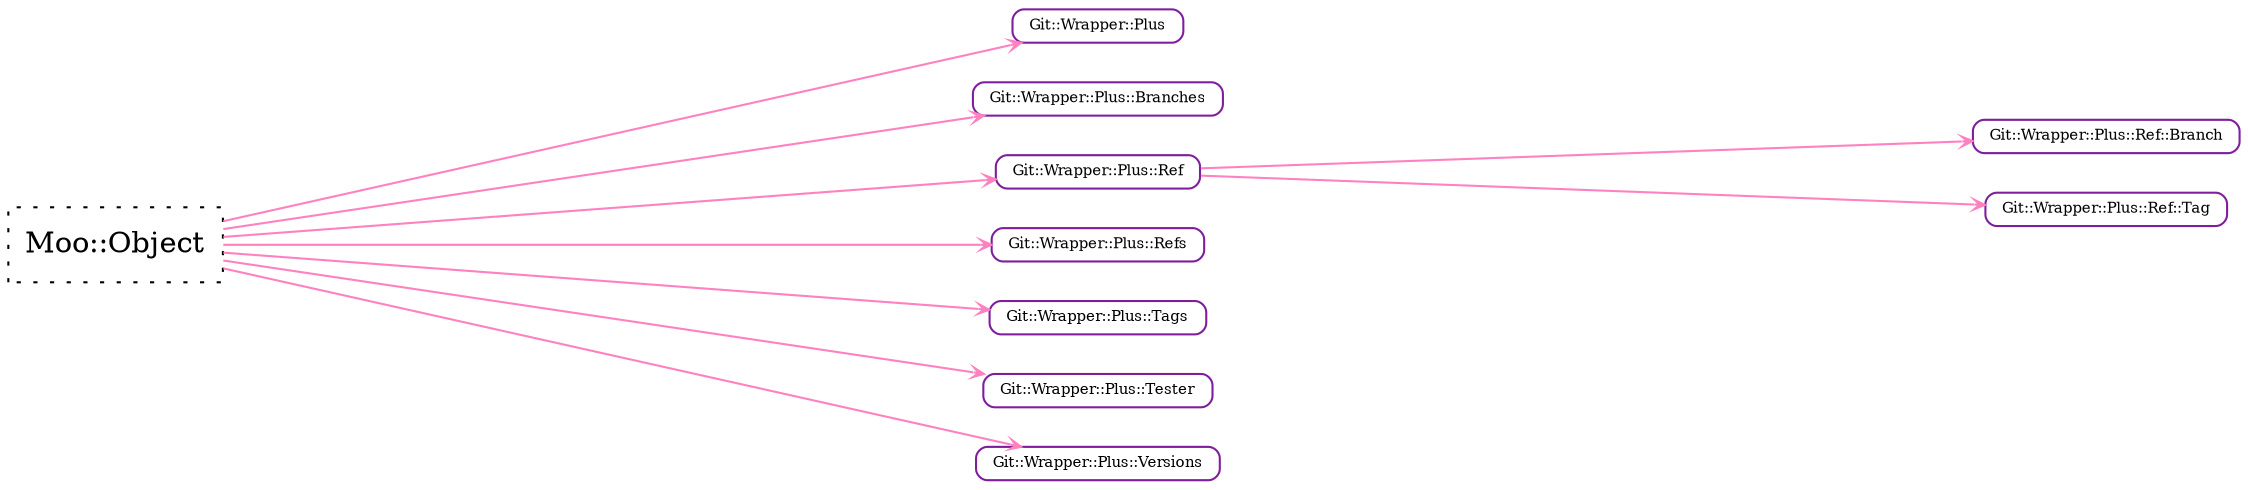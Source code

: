 strict digraph Perl {
	graph [overlap=false,
		rankdir=LR,
		ranksep=5,
		splines=spline
	];
	node [label="\N",
		shape=record,
		style=dotted
	];
	edge [minlen=1];
	"Git::Wrapper::Plus"	 [color="#7e1e9c",
		fontsize=7,
		height=0.1,
		label="Git::Wrapper::Plus",
		shape=Mrecord,
		style=solid];
	"Git::Wrapper::Plus::Branches"	 [color="#7e1e9c",
		fontsize=7,
		height=0.1,
		label="Git::Wrapper::Plus::Branches",
		shape=Mrecord,
		style=solid];
	"Git::Wrapper::Plus::Ref"	 [color="#7e1e9c",
		fontsize=7,
		height=0.1,
		label="Git::Wrapper::Plus::Ref",
		shape=Mrecord,
		style=solid];
	"Git::Wrapper::Plus::Ref::Branch"	 [color="#7e1e9c",
		fontsize=7,
		height=0.1,
		label="Git::Wrapper::Plus::Ref::Branch",
		shape=Mrecord,
		style=solid];
	"Git::Wrapper::Plus::Ref" -> "Git::Wrapper::Plus::Ref::Branch"	 [arrowhead=vee,
		arrowsize=0.5,
		color="#ff81c0",
		dir=forward,
		fontsize=6,
		headclip=1,
		tailclip=1,
		weight=10];
	"Git::Wrapper::Plus::Ref::Tag"	 [color="#7e1e9c",
		fontsize=7,
		height=0.1,
		label="Git::Wrapper::Plus::Ref::Tag",
		shape=Mrecord,
		style=solid];
	"Git::Wrapper::Plus::Ref" -> "Git::Wrapper::Plus::Ref::Tag"	 [arrowhead=vee,
		arrowsize=0.5,
		color="#ff81c0",
		dir=forward,
		fontsize=6,
		headclip=1,
		tailclip=1,
		weight=10];
	"Git::Wrapper::Plus::Refs"	 [color="#7e1e9c",
		fontsize=7,
		height=0.1,
		label="Git::Wrapper::Plus::Refs",
		shape=Mrecord,
		style=solid];
	"Git::Wrapper::Plus::Tags"	 [color="#7e1e9c",
		fontsize=7,
		height=0.1,
		label="Git::Wrapper::Plus::Tags",
		shape=Mrecord,
		style=solid];
	"Git::Wrapper::Plus::Tester"	 [color="#7e1e9c",
		fontsize=7,
		height=0.1,
		label="Git::Wrapper::Plus::Tester",
		shape=Mrecord,
		style=solid];
	"Git::Wrapper::Plus::Versions"	 [color="#7e1e9c",
		fontsize=7,
		height=0.1,
		label="Git::Wrapper::Plus::Versions",
		shape=Mrecord,
		style=solid];
	"Moo::Object"	 [label="Moo::Object"];
	"Moo::Object" -> "Git::Wrapper::Plus"	 [arrowhead=vee,
		arrowsize=0.5,
		color="#ff81c0",
		dir=forward,
		fontsize=6,
		headclip=1,
		tailclip=1,
		weight=10];
	"Moo::Object" -> "Git::Wrapper::Plus::Branches"	 [arrowhead=vee,
		arrowsize=0.5,
		color="#ff81c0",
		dir=forward,
		fontsize=6,
		headclip=1,
		tailclip=1,
		weight=10];
	"Moo::Object" -> "Git::Wrapper::Plus::Ref"	 [arrowhead=vee,
		arrowsize=0.5,
		color="#ff81c0",
		dir=forward,
		fontsize=6,
		headclip=1,
		tailclip=1,
		weight=10];
	"Moo::Object" -> "Git::Wrapper::Plus::Refs"	 [arrowhead=vee,
		arrowsize=0.5,
		color="#ff81c0",
		dir=forward,
		fontsize=6,
		headclip=1,
		tailclip=1,
		weight=10];
	"Moo::Object" -> "Git::Wrapper::Plus::Tags"	 [arrowhead=vee,
		arrowsize=0.5,
		color="#ff81c0",
		dir=forward,
		fontsize=6,
		headclip=1,
		tailclip=1,
		weight=10];
	"Moo::Object" -> "Git::Wrapper::Plus::Tester"	 [arrowhead=vee,
		arrowsize=0.5,
		color="#ff81c0",
		dir=forward,
		fontsize=6,
		headclip=1,
		tailclip=1,
		weight=10];
	"Moo::Object" -> "Git::Wrapper::Plus::Versions"	 [arrowhead=vee,
		arrowsize=0.5,
		color="#ff81c0",
		dir=forward,
		fontsize=6,
		headclip=1,
		tailclip=1,
		weight=10];
}
